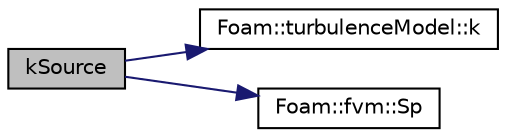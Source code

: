 digraph "kSource"
{
  bgcolor="transparent";
  edge [fontname="Helvetica",fontsize="10",labelfontname="Helvetica",labelfontsize="10"];
  node [fontname="Helvetica",fontsize="10",shape=record];
  rankdir="LR";
  Node1 [label="kSource",height=0.2,width=0.4,color="black", fillcolor="grey75", style="filled", fontcolor="black"];
  Node1 -> Node2 [color="midnightblue",fontsize="10",style="solid",fontname="Helvetica"];
  Node2 [label="Foam::turbulenceModel::k",height=0.2,width=0.4,color="black",URL="$a02699.html#a3f82cf7bd1acf0346fcf9c6f6af56834",tooltip="Return the turbulence kinetic energy. "];
  Node1 -> Node3 [color="midnightblue",fontsize="10",style="solid",fontname="Helvetica"];
  Node3 [label="Foam::fvm::Sp",height=0.2,width=0.4,color="black",URL="$a10769.html#a67e0938495ebeac7ad57361957720554"];
}
